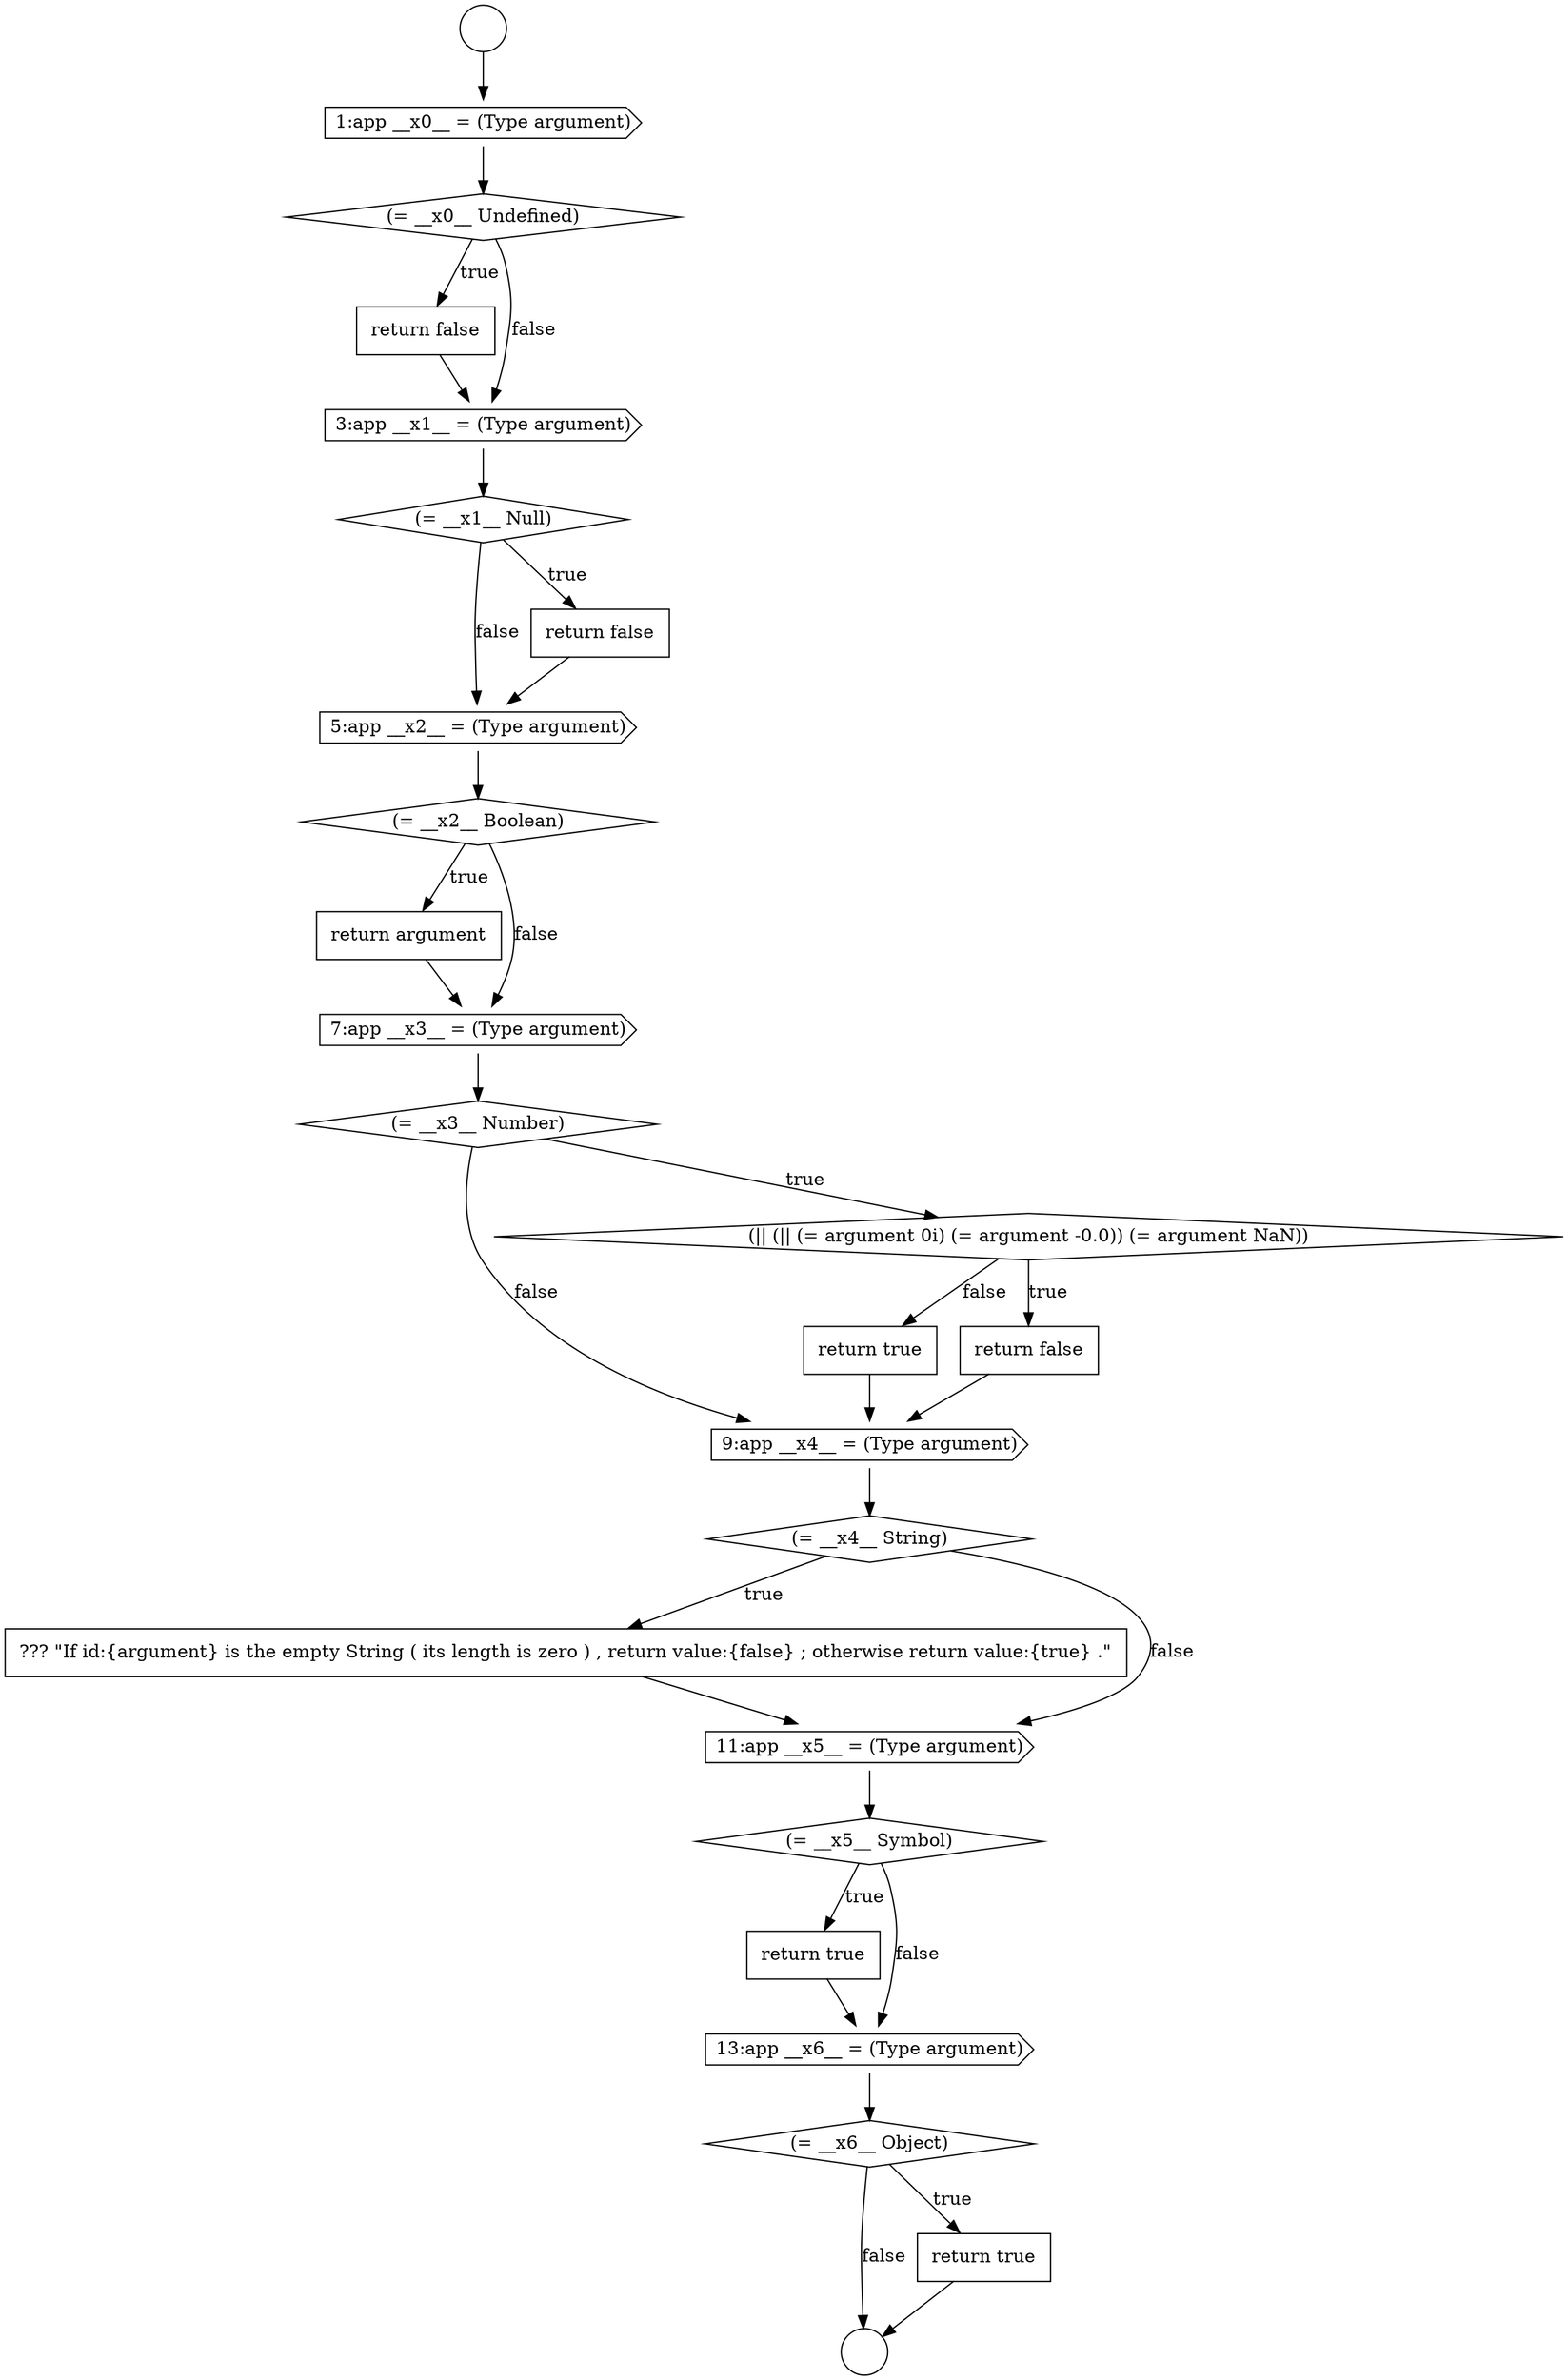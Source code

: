 digraph {
  node19767 [shape=diamond, label=<<font color="black">(= __x3__ Number)</font>> color="black" fillcolor="white" style=filled]
  node19763 [shape=cds, label=<<font color="black">5:app __x2__ = (Type argument)</font>> color="black" fillcolor="white" style=filled]
  node19771 [shape=cds, label=<<font color="black">9:app __x4__ = (Type argument)</font>> color="black" fillcolor="white" style=filled]
  node19768 [shape=diamond, label=<<font color="black">(|| (|| (= argument 0i) (= argument -0.0)) (= argument NaN))</font>> color="black" fillcolor="white" style=filled]
  node19778 [shape=diamond, label=<<font color="black">(= __x6__ Object)</font>> color="black" fillcolor="white" style=filled]
  node19756 [shape=circle label=" " color="black" fillcolor="white" style=filled]
  node19773 [shape=none, margin=0, label=<<font color="black">
    <table border="0" cellborder="1" cellspacing="0" cellpadding="10">
      <tr><td align="left">??? &quot;If id:{argument} is the empty String ( its length is zero ) , return value:{false} ; otherwise return value:{true} .&quot;</td></tr>
    </table>
  </font>> color="black" fillcolor="white" style=filled]
  node19772 [shape=diamond, label=<<font color="black">(= __x4__ String)</font>> color="black" fillcolor="white" style=filled]
  node19755 [shape=circle label=" " color="black" fillcolor="white" style=filled]
  node19776 [shape=none, margin=0, label=<<font color="black">
    <table border="0" cellborder="1" cellspacing="0" cellpadding="10">
      <tr><td align="left">return true</td></tr>
    </table>
  </font>> color="black" fillcolor="white" style=filled]
  node19759 [shape=none, margin=0, label=<<font color="black">
    <table border="0" cellborder="1" cellspacing="0" cellpadding="10">
      <tr><td align="left">return false</td></tr>
    </table>
  </font>> color="black" fillcolor="white" style=filled]
  node19758 [shape=diamond, label=<<font color="black">(= __x0__ Undefined)</font>> color="black" fillcolor="white" style=filled]
  node19764 [shape=diamond, label=<<font color="black">(= __x2__ Boolean)</font>> color="black" fillcolor="white" style=filled]
  node19777 [shape=cds, label=<<font color="black">13:app __x6__ = (Type argument)</font>> color="black" fillcolor="white" style=filled]
  node19775 [shape=diamond, label=<<font color="black">(= __x5__ Symbol)</font>> color="black" fillcolor="white" style=filled]
  node19762 [shape=none, margin=0, label=<<font color="black">
    <table border="0" cellborder="1" cellspacing="0" cellpadding="10">
      <tr><td align="left">return false</td></tr>
    </table>
  </font>> color="black" fillcolor="white" style=filled]
  node19765 [shape=none, margin=0, label=<<font color="black">
    <table border="0" cellborder="1" cellspacing="0" cellpadding="10">
      <tr><td align="left">return argument</td></tr>
    </table>
  </font>> color="black" fillcolor="white" style=filled]
  node19770 [shape=none, margin=0, label=<<font color="black">
    <table border="0" cellborder="1" cellspacing="0" cellpadding="10">
      <tr><td align="left">return true</td></tr>
    </table>
  </font>> color="black" fillcolor="white" style=filled]
  node19757 [shape=cds, label=<<font color="black">1:app __x0__ = (Type argument)</font>> color="black" fillcolor="white" style=filled]
  node19761 [shape=diamond, label=<<font color="black">(= __x1__ Null)</font>> color="black" fillcolor="white" style=filled]
  node19774 [shape=cds, label=<<font color="black">11:app __x5__ = (Type argument)</font>> color="black" fillcolor="white" style=filled]
  node19766 [shape=cds, label=<<font color="black">7:app __x3__ = (Type argument)</font>> color="black" fillcolor="white" style=filled]
  node19769 [shape=none, margin=0, label=<<font color="black">
    <table border="0" cellborder="1" cellspacing="0" cellpadding="10">
      <tr><td align="left">return false</td></tr>
    </table>
  </font>> color="black" fillcolor="white" style=filled]
  node19760 [shape=cds, label=<<font color="black">3:app __x1__ = (Type argument)</font>> color="black" fillcolor="white" style=filled]
  node19779 [shape=none, margin=0, label=<<font color="black">
    <table border="0" cellborder="1" cellspacing="0" cellpadding="10">
      <tr><td align="left">return true</td></tr>
    </table>
  </font>> color="black" fillcolor="white" style=filled]
  node19758 -> node19759 [label=<<font color="black">true</font>> color="black"]
  node19758 -> node19760 [label=<<font color="black">false</font>> color="black"]
  node19771 -> node19772 [ color="black"]
  node19761 -> node19762 [label=<<font color="black">true</font>> color="black"]
  node19761 -> node19763 [label=<<font color="black">false</font>> color="black"]
  node19779 -> node19756 [ color="black"]
  node19777 -> node19778 [ color="black"]
  node19755 -> node19757 [ color="black"]
  node19762 -> node19763 [ color="black"]
  node19774 -> node19775 [ color="black"]
  node19770 -> node19771 [ color="black"]
  node19769 -> node19771 [ color="black"]
  node19773 -> node19774 [ color="black"]
  node19766 -> node19767 [ color="black"]
  node19759 -> node19760 [ color="black"]
  node19764 -> node19765 [label=<<font color="black">true</font>> color="black"]
  node19764 -> node19766 [label=<<font color="black">false</font>> color="black"]
  node19760 -> node19761 [ color="black"]
  node19767 -> node19768 [label=<<font color="black">true</font>> color="black"]
  node19767 -> node19771 [label=<<font color="black">false</font>> color="black"]
  node19772 -> node19773 [label=<<font color="black">true</font>> color="black"]
  node19772 -> node19774 [label=<<font color="black">false</font>> color="black"]
  node19765 -> node19766 [ color="black"]
  node19776 -> node19777 [ color="black"]
  node19775 -> node19776 [label=<<font color="black">true</font>> color="black"]
  node19775 -> node19777 [label=<<font color="black">false</font>> color="black"]
  node19778 -> node19779 [label=<<font color="black">true</font>> color="black"]
  node19778 -> node19756 [label=<<font color="black">false</font>> color="black"]
  node19768 -> node19769 [label=<<font color="black">true</font>> color="black"]
  node19768 -> node19770 [label=<<font color="black">false</font>> color="black"]
  node19757 -> node19758 [ color="black"]
  node19763 -> node19764 [ color="black"]
}

